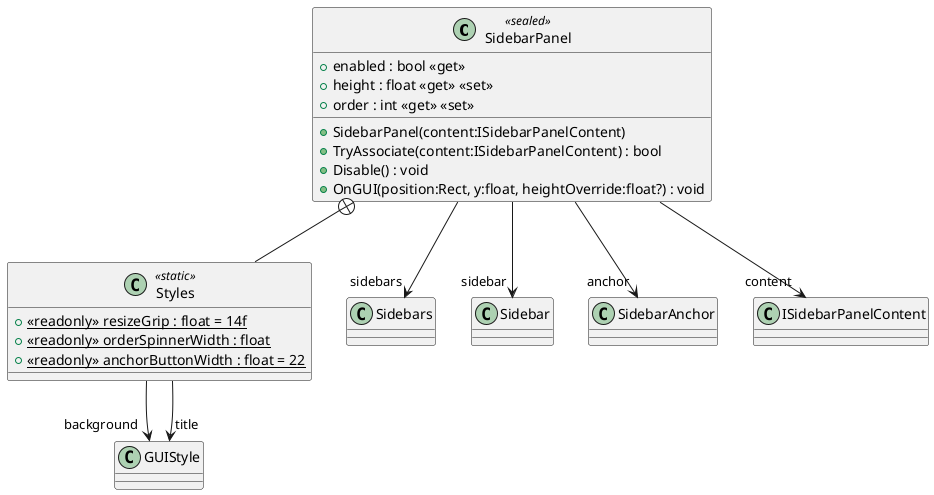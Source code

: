 @startuml
class SidebarPanel <<sealed>> {
    + SidebarPanel(content:ISidebarPanelContent)
    + enabled : bool <<get>>
    + height : float <<get>> <<set>>
    + order : int <<get>> <<set>>
    + TryAssociate(content:ISidebarPanelContent) : bool
    + Disable() : void
    + OnGUI(position:Rect, y:float, heightOverride:float?) : void
}
class Styles <<static>> {
    + {static} <<readonly>> resizeGrip : float = 14f
    + {static} <<readonly>> orderSpinnerWidth : float
    + {static} <<readonly>> anchorButtonWidth : float = 22
}
SidebarPanel --> "sidebars" Sidebars
SidebarPanel --> "sidebar" Sidebar
SidebarPanel --> "anchor" SidebarAnchor
SidebarPanel --> "content" ISidebarPanelContent
SidebarPanel +-- Styles
Styles --> "background" GUIStyle
Styles --> "title" GUIStyle
@enduml

